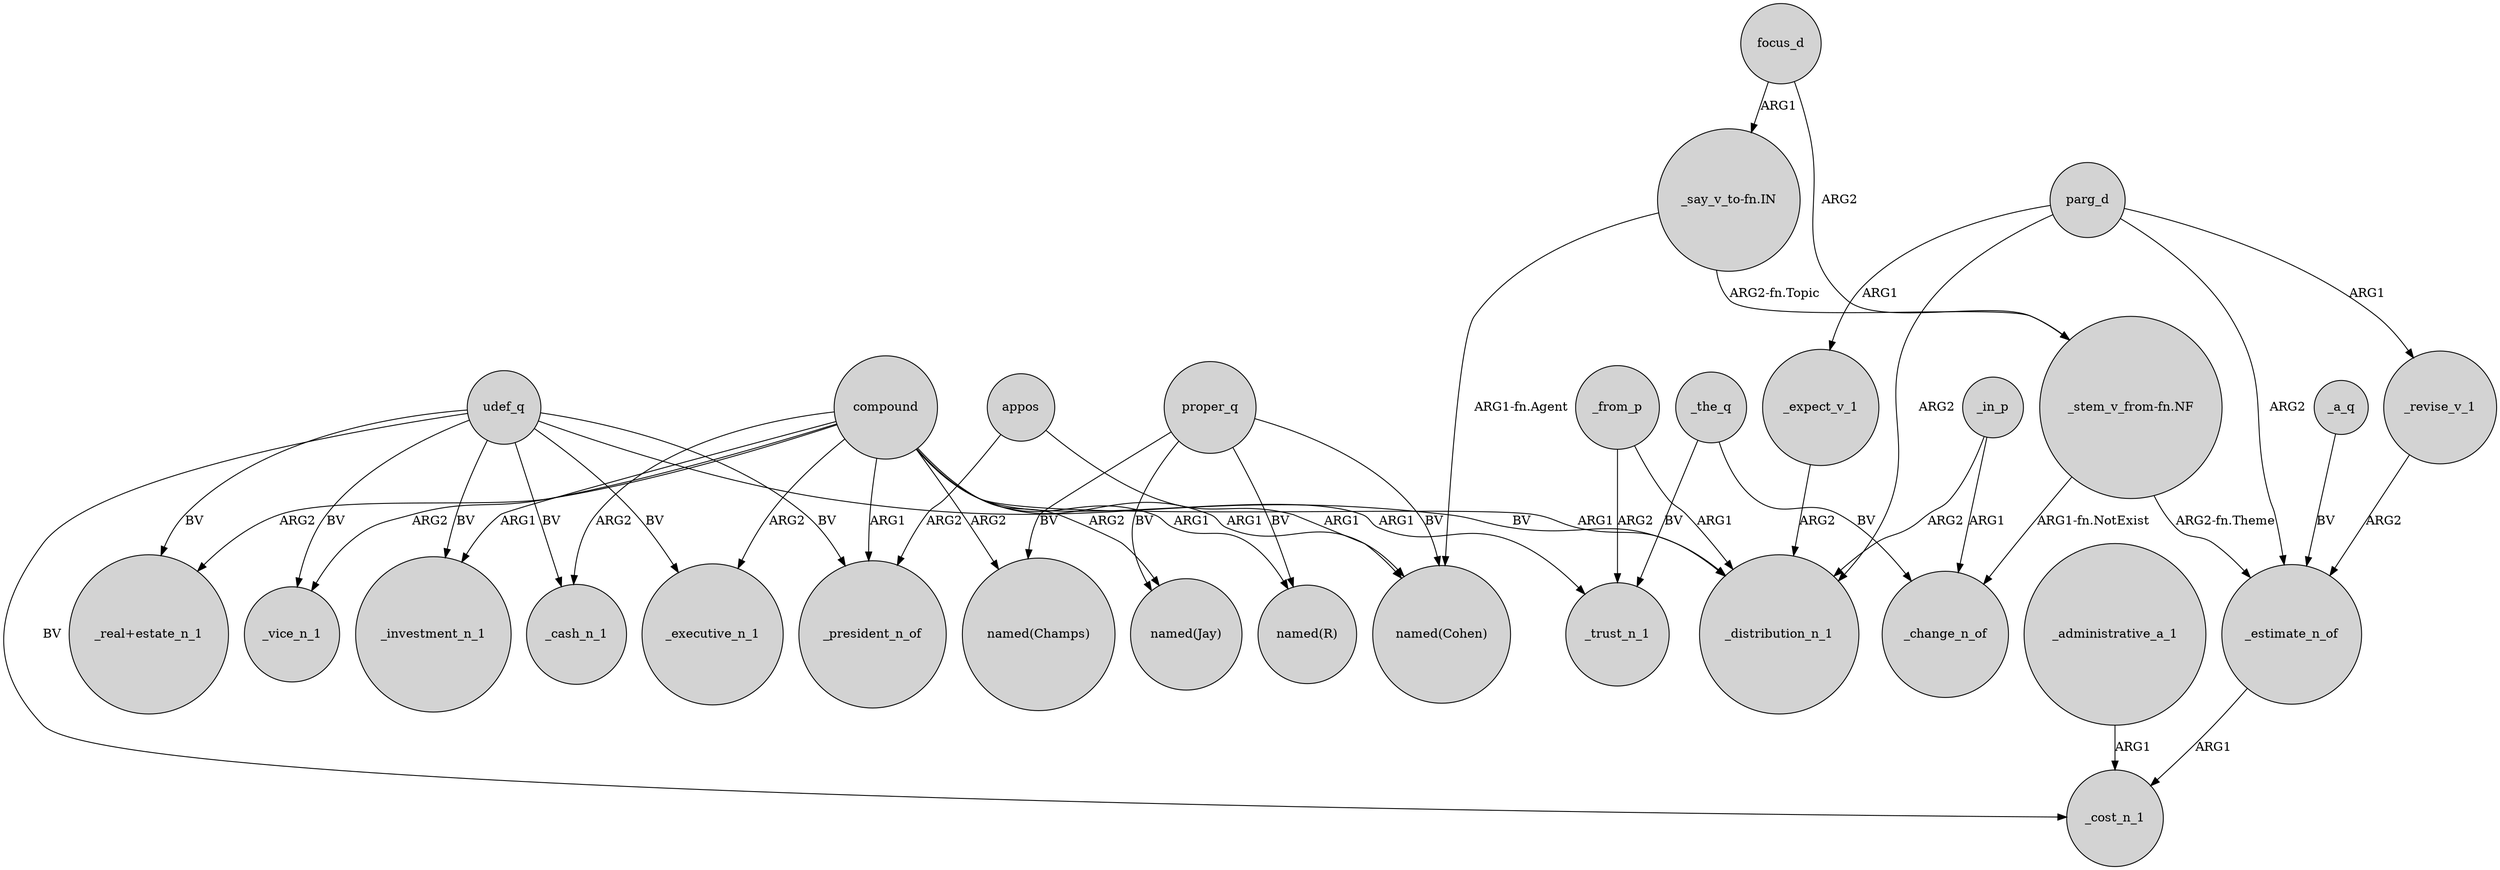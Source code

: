 digraph {
	node [shape=circle style=filled]
	compound -> _vice_n_1 [label=ARG2]
	proper_q -> "named(Jay)" [label=BV]
	_in_p -> _distribution_n_1 [label=ARG2]
	parg_d -> _revise_v_1 [label=ARG1]
	"_say_v_to-fn.IN" -> "named(Cohen)" [label="ARG1-fn.Agent"]
	"_say_v_to-fn.IN" -> "_stem_v_from-fn.NF" [label="ARG2-fn.Topic"]
	udef_q -> _executive_n_1 [label=BV]
	_from_p -> _trust_n_1 [label=ARG2]
	"_stem_v_from-fn.NF" -> _estimate_n_of [label="ARG2-fn.Theme"]
	_estimate_n_of -> _cost_n_1 [label=ARG1]
	udef_q -> _cash_n_1 [label=BV]
	_a_q -> _estimate_n_of [label=BV]
	_from_p -> _distribution_n_1 [label=ARG1]
	"_stem_v_from-fn.NF" -> _change_n_of [label="ARG1-fn.NotExist"]
	udef_q -> _distribution_n_1 [label=BV]
	compound -> "named(R)" [label=ARG1]
	parg_d -> _estimate_n_of [label=ARG2]
	parg_d -> _expect_v_1 [label=ARG1]
	parg_d -> _distribution_n_1 [label=ARG2]
	udef_q -> _cost_n_1 [label=BV]
	udef_q -> _vice_n_1 [label=BV]
	compound -> "_real+estate_n_1" [label=ARG2]
	compound -> "named(Cohen)" [label=ARG1]
	compound -> "named(Jay)" [label=ARG2]
	compound -> _investment_n_1 [label=ARG1]
	compound -> _distribution_n_1 [label=ARG1]
	proper_q -> "named(Champs)" [label=BV]
	_in_p -> _change_n_of [label=ARG1]
	appos -> _president_n_of [label=ARG2]
	_revise_v_1 -> _estimate_n_of [label=ARG2]
	proper_q -> "named(Cohen)" [label=BV]
	compound -> _president_n_of [label=ARG1]
	udef_q -> _president_n_of [label=BV]
	focus_d -> "_stem_v_from-fn.NF" [label=ARG2]
	appos -> "named(Cohen)" [label=ARG1]
	compound -> "named(Champs)" [label=ARG2]
	udef_q -> "_real+estate_n_1" [label=BV]
	compound -> _trust_n_1 [label=ARG1]
	_the_q -> _trust_n_1 [label=BV]
	_expect_v_1 -> _distribution_n_1 [label=ARG2]
	_the_q -> _change_n_of [label=BV]
	udef_q -> _investment_n_1 [label=BV]
	compound -> _cash_n_1 [label=ARG2]
	proper_q -> "named(R)" [label=BV]
	compound -> _executive_n_1 [label=ARG2]
	focus_d -> "_say_v_to-fn.IN" [label=ARG1]
	_administrative_a_1 -> _cost_n_1 [label=ARG1]
}
